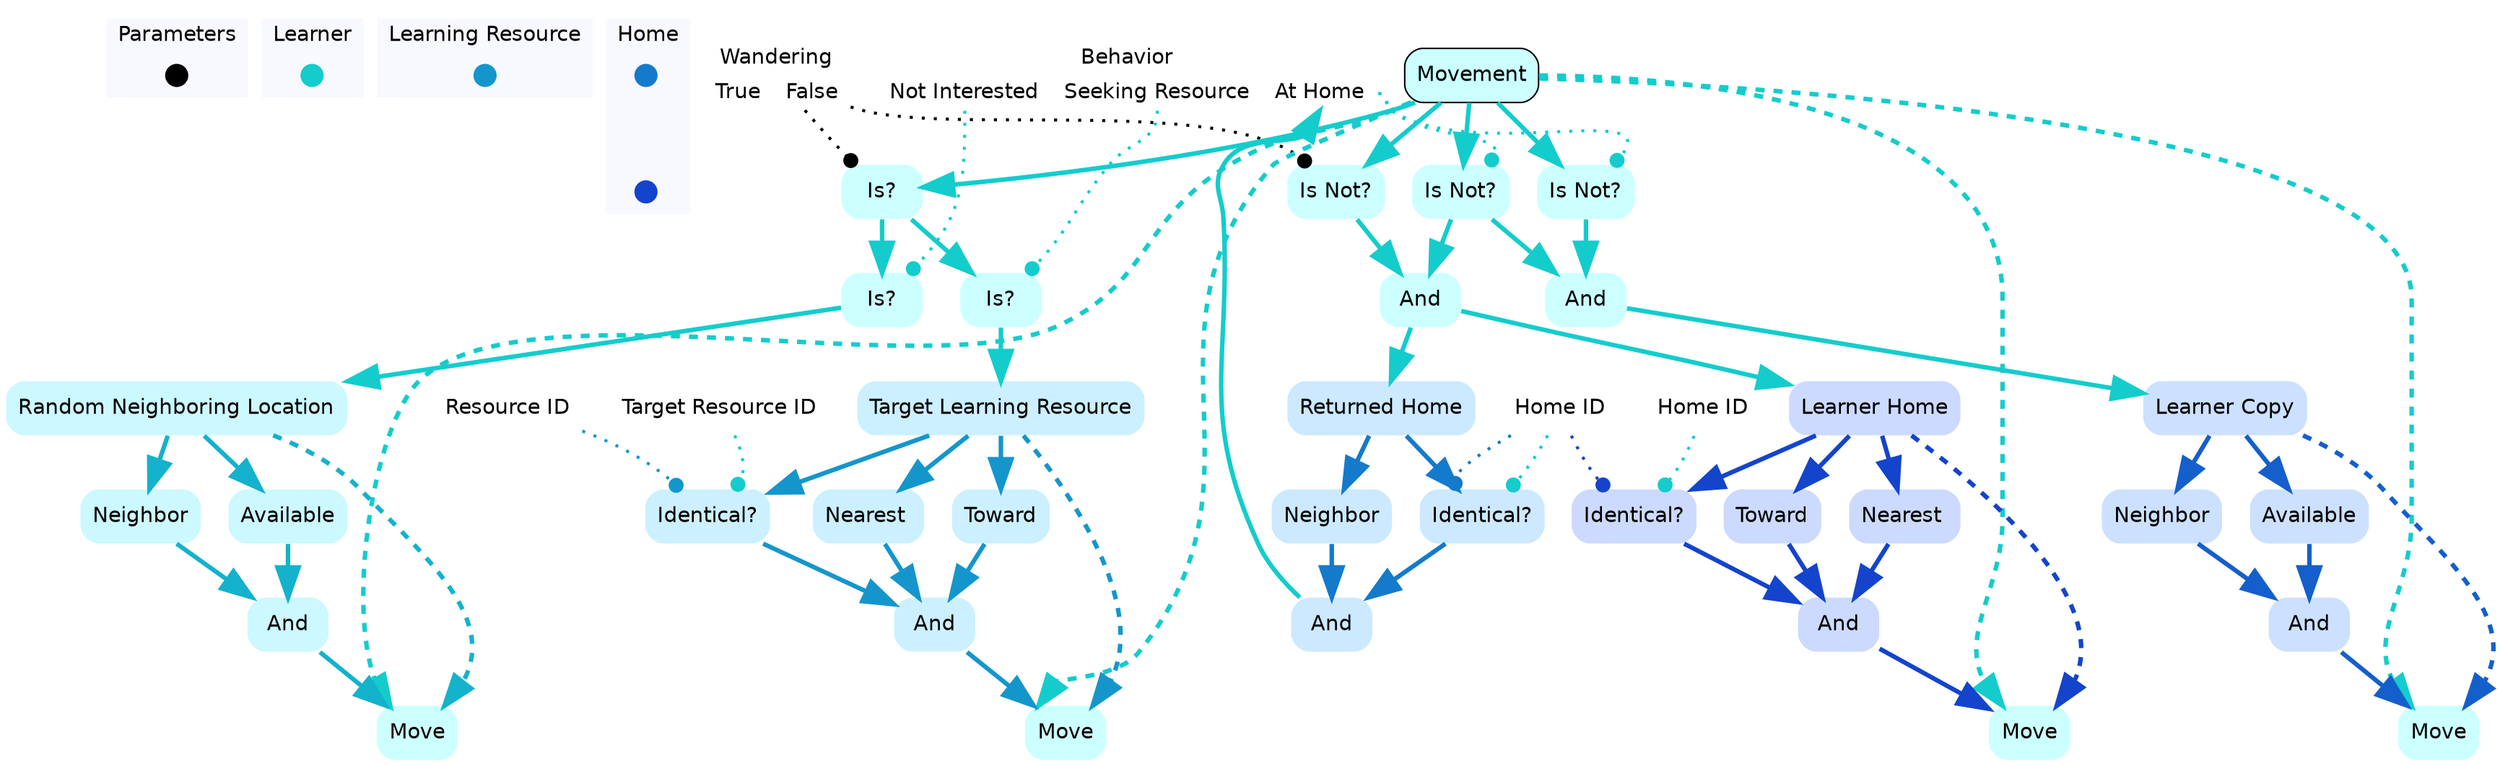 digraph movement {

	subgraph clustercontextKey {
		fontname=Helvetica;
		label="Parameters";
		style="filled";
		fillcolor=ghostwhite;
		color=white;
		labeljust=l;
		contextOverview [style=filled,shape=point,fixedsize=true,width=.2,height=.2,fontcolor=white,color="black",label=""];
	}
	subgraph clusterlearnerKey {
		fontname=Helvetica;
		nodesep=0.1;
		style="filled";
		fillcolor=ghostwhite;
		label="Learner";
		color=white;
		labeljust=l;
		movementOverview [fontname=Helvetica,style=filled,shape=point,fixedsize=true,width=.2,height=.2,fontcolor=white,color="0.5, 0.9 , 0.8",label="",URL="learner__Overview.svg"];

	}
	subgraph clusterlearningResourceKey {
		fontname=Helvetica;
		nodesep=0.1;
		style="filled";
		fillcolor=ghostwhite;
		label="Learning Resource";
		color=white;
		labeljust=l;
		targetLearningResourceOverview [fontname=Helvetica,style=filled,shape=point,fixedsize=true,width=.2,height=.2,fontcolor=white,color="0.549, 0.9 , 0.8",label="",URL="learningResource__Overview.svg"];

	}
	subgraph clusterhomeKey {
		fontname=Helvetica;
		nodesep=0.1;
		style="filled";
		fillcolor=ghostwhite;
		label="Home";
		color=white;
		labeljust=l;
		returnedHomeOverview [fontname=Helvetica,style=filled,shape=point,fixedsize=true,width=.2,height=.2,fontcolor=white,color="0.574, 0.9 , 0.8",label="",URL="home__Overview.svg"];
		learnerHomeOverview [fontname=Helvetica,style=filled,shape=point,fixedsize=true,width=.2,height=.2,fontcolor=white,color="0.623, 0.9 , 0.8",label="",URL="home__Overview.svg"];
returnedHomeOverview -> learnerHomeOverview [style=invis];
	}
		learnerbehaviorRecord [shape=record,fontname=Helvetica,style=filled,color=none,fillcolor=white,label="{<learnerbehavior> Behavior | {<learnerbehaviornotInterested> Not Interested|<learnerbehaviorseekingResource> Seeking Resource|<learnerbehavioratHome> At Home}}"];
		spatialResourceswanderingRecord [shape=record,fontname=Helvetica,style=filled,color=none,fillcolor=white,label="{<spatialResourceswanderingRecord> Wandering | {<true> True| <false> False}}"];
		homehomeID [shape=none,fontsize=14,style="filled",fontname=Helvetica,color=none,fillcolor=white,label="Home ID"];
		learnerhomeID [shape=none,fontsize=14,style="filled",fontname=Helvetica,color=none,fillcolor=white,label="Home ID"];
		learnerbehaviorRecord [shape=record,fontname=Helvetica,style=filled,color=none,fillcolor=white,label="{<learnerbehavior> Behavior | {<learnerbehaviornotInterested> Not Interested|<learnerbehaviorseekingResource> Seeking Resource|<learnerbehavioratHome> At Home}}"];
		learningResourceresourceID [shape=none,fontsize=14,style="filled",fontname=Helvetica,color=none,fillcolor=white,label="Resource ID"];
		learnertargetResourceID [shape=none,fontsize=14,style="filled",fontname=Helvetica,color=none,fillcolor=white,label="Target Resource ID"];

//subgraph clustermovement {
	//style=filled;
	//color=white;
	//fillcolor="0.0, 0.0, 0.98";
		movement [shape=box,style="rounded,filled",fontname=Helvetica,color=black,fillcolor="0.5, 0.2, 1.0",label="Movement",URL="learner_movement.svg"];
	movement ->  identityWanderingQuery [color="0.5, 0.9 , 0.8",penwidth=3.0,arrowsize=2.0];
	movement ->  notWandering [color="0.5, 0.9 , 0.8",penwidth=3.0,arrowsize=2.0];
	movement ->  behaviorDifferentAtHomeQuery [color="0.5, 0.9 , 0.8",penwidth=3.0,arrowsize=2.0];
	movement ->  behaviorDifferentAtHomeQueryCopy [color="0.5, 0.9 , 0.8",penwidth=3.0,arrowsize=2.0];
		nearestQueryCopy [shape=none,style="rounded,filled",fontname=Helvetica,color="0.549, 0.2, 1.0",label="Nearest "];
	nearestQueryCopy ->  _SoughtResourceAndTowardQueryCopy_ [color="0.549, 0.9 , 0.8",penwidth=3.0,arrowsize=2.0];
		_SoughtResourceAndTowardQueryCopy_ [shape=none,style="rounded,filled",fontname=Helvetica,color="0.549, 0.2, 1.0",label="And"];
	_SoughtResourceAndTowardQueryCopy_ ->  moveLearnerCopyCopy [color="0.549, 0.9 , 0.8",penwidth=3.0,arrowsize=2.0];
		behaviorIdenticalNotInterestedQuery [shape=none,style="rounded,filled",fontname=Helvetica,color="0.5, 0.2, 1.0",label="Is?"];
	behaviorIdenticalNotInterestedQuery ->  randomNeighboringLocation [color="0.5, 0.9 , 0.8",penwidth=3.0,arrowsize=2.0];
		availableQueryCopy [shape=none,style="rounded,filled",fontname=Helvetica,color="0.524, 0.2, 1.0",label="Available"];
	availableQueryCopy ->  _And_NeighborQueryCopyCopy [color="0.524, 0.9 , 0.8",penwidth=3.0,arrowsize=2.0];
		identityWanderingQuery [shape=none,style="rounded,filled",fontname=Helvetica,color="0.5, 0.2, 1.0",label="Is?"];
	identityWanderingQuery ->  behaviorIdenticalSeekingResourceQuery [color="0.5, 0.9 , 0.8",penwidth=3.0,arrowsize=2.0];
	identityWanderingQuery ->  behaviorIdenticalNotInterestedQuery [color="0.5, 0.9 , 0.8",penwidth=3.0,arrowsize=2.0];
		nearestQueryCopyCopy [shape=none,style="rounded,filled",fontname=Helvetica,color="0.623, 0.2, 1.0",label="Nearest "];
	nearestQueryCopyCopy ->  _TowardQueryAndAvailableQueryCopy_ [color="0.623, 0.9 , 0.8",penwidth=3.0,arrowsize=2.0];
		_HomeIDIdenticalHomeIDQueryCopyAndNeighborQuery_ [shape=none,style="rounded,filled",fontname=Helvetica,color="0.574, 0.2, 1.0",label="And"];
			_HomeIDIdenticalHomeIDQueryCopyAndNeighborQuery_ ->  learnerbehaviorRecord:learnerbehavioratHome [color="0.5, 0.9 , 0.8",penwidth=3.0,arrowsize=2.0];
		homeIDIdenticalHomeIDQuery [shape=none,style="rounded,filled",fontname=Helvetica,color="0.623, 0.2, 1.0",label="Identical?"];
	homeIDIdenticalHomeIDQuery ->  _TowardQueryAndAvailableQueryCopy_ [color="0.623, 0.9 , 0.8",penwidth=3.0,arrowsize=2.0];
		_And_NeighborQueryCopyCopy [shape=none,style="rounded,filled",fontname=Helvetica,color="0.524, 0.2, 1.0",label="And"];
	_And_NeighborQueryCopyCopy ->  moveLearnerCopy [color="0.524, 0.9 , 0.8",penwidth=3.0,arrowsize=2.0];
		moveLearnerCopyCopyCopy [shape=none,style="rounded,filled",fontname=Helvetica,color="0.5, 0.2, 1.0",label="Move"];
	movement ->  moveLearnerCopyCopyCopy:nw [style=dashed,color="0.5, 0.9 , 0.8",penwidth=3.0,arrowsize=2.0];
	learnerCopy -> moveLearnerCopyCopyCopy:ne [style=dashed,color="0.599, 0.9 , 0.8",penwidth=3.0,arrowsize=2.0];
		notWandering [shape=none,style="rounded,filled",fontname=Helvetica,color="0.5, 0.2, 1.0",label="Is Not?"];
	notWandering ->  _BehaviorDifferentAtHomeQueryAndNotWandering_ [color="0.5, 0.9 , 0.8",penwidth=3.0,arrowsize=2.0];
		moveHome [shape=none,style="rounded,filled",fontname=Helvetica,color="0.5, 0.2, 1.0",label="Move"];
	movement ->  moveHome:nw [style=dashed,color="0.5, 0.9 , 0.8",penwidth=3.0,arrowsize=2.0];
	learnerHome -> moveHome:ne [style=dashed,color="0.623, 0.9 , 0.8",penwidth=3.0,arrowsize=2.0];
		moveLearnerCopyCopy [shape=none,style="rounded,filled",fontname=Helvetica,color="0.5, 0.2, 1.0",label="Move"];
	movement ->  moveLearnerCopyCopy:nw [style=dashed,color="0.5, 0.9 , 0.8",penwidth=3.0,arrowsize=2.0];
	targetLearningResource -> moveLearnerCopyCopy:ne [style=dashed,color="0.549, 0.9 , 0.8",penwidth=3.0,arrowsize=2.0];
		returnedHome [shape=none,style="rounded,filled",fontname=Helvetica,color=gray,fillcolor="0.574, 0.2, 1.0",label="Returned Home"];
	returnedHome ->  neighborQuery [color="0.574, 0.9 , 0.8",penwidth=3.0,arrowsize=2.0];
	returnedHome ->  homeIDIdenticalHomeIDQueryCopy [color="0.574, 0.9 , 0.8",penwidth=3.0,arrowsize=2.0];
		neighborQueryCopy [shape=none,style="rounded,filled",fontname=Helvetica,color="0.599, 0.2, 1.0",label="Neighbor"];
	neighborQueryCopy ->  _And__Unspecified_QueryCopy [color="0.599, 0.9 , 0.8",penwidth=3.0,arrowsize=2.0];
		towardQuery [shape=none,style="rounded,filled",fontname=Helvetica,color="0.623, 0.2, 1.0",label="Toward"];
	towardQuery ->  _TowardQueryAndAvailableQueryCopy_ [color="0.623, 0.9 , 0.8",penwidth=3.0,arrowsize=2.0];
		homeIDIdenticalHomeIDQueryCopy [shape=none,style="rounded,filled",fontname=Helvetica,color="0.574, 0.2, 1.0",label="Identical?"];
	homeIDIdenticalHomeIDQueryCopy ->  _HomeIDIdenticalHomeIDQueryCopyAndNeighborQuery_ [color="0.574, 0.9 , 0.8",penwidth=3.0,arrowsize=2.0];
		towardQueryCopy [shape=none,style="rounded,filled",fontname=Helvetica,color="0.549, 0.2, 1.0",label="Toward"];
	towardQueryCopy ->  _SoughtResourceAndTowardQueryCopy_ [color="0.549, 0.9 , 0.8",penwidth=3.0,arrowsize=2.0];
		_And_BehaviorDifferentAtHomeQueryCopy [shape=none,style="rounded,filled",fontname=Helvetica,color="0.5, 0.2, 1.0",label="And"];
	_And_BehaviorDifferentAtHomeQueryCopy ->  learnerCopy [color="0.5, 0.9 , 0.8",penwidth=3.0,arrowsize=2.0];
		availableQueryCopyCopy [shape=none,style="rounded,filled",fontname=Helvetica,color="0.599, 0.2, 1.0",label="Available"];
	availableQueryCopyCopy ->  _And__Unspecified_QueryCopy [color="0.599, 0.9 , 0.8",penwidth=3.0,arrowsize=2.0];
		moveLearnerCopy [shape=none,style="rounded,filled",fontname=Helvetica,color="0.5, 0.2, 1.0",label="Move"];
	movement ->  moveLearnerCopy:nw [style=dashed,color="0.5, 0.9 , 0.8",penwidth=3.0,arrowsize=2.0];
	randomNeighboringLocation -> moveLearnerCopy:ne [style=dashed,color="0.524, 0.9 , 0.8",penwidth=3.0,arrowsize=2.0];
		learnerCopy [shape=none,style="rounded,filled",fontname=Helvetica,color=gray,fillcolor="0.599, 0.2, 1.0",label="Learner Copy"];
	learnerCopy ->  availableQueryCopyCopy [color="0.599, 0.9 , 0.8",penwidth=3.0,arrowsize=2.0];
	learnerCopy ->  neighborQueryCopy [color="0.599, 0.9 , 0.8",penwidth=3.0,arrowsize=2.0];
		neighborQuery [shape=none,style="rounded,filled",fontname=Helvetica,color="0.574, 0.2, 1.0",label="Neighbor"];
	neighborQuery ->  _HomeIDIdenticalHomeIDQueryCopyAndNeighborQuery_ [color="0.574, 0.9 , 0.8",penwidth=3.0,arrowsize=2.0];
		behaviorIdenticalSeekingResourceQuery [shape=none,style="rounded,filled",fontname=Helvetica,color="0.5, 0.2, 1.0",label="Is?"];
	behaviorIdenticalSeekingResourceQuery ->  targetLearningResource [color="0.5, 0.9 , 0.8",penwidth=3.0,arrowsize=2.0];
		behaviorDifferentAtHomeQueryCopy [shape=none,style="rounded,filled",fontname=Helvetica,color="0.5, 0.2, 1.0",label="Is Not?"];
	behaviorDifferentAtHomeQueryCopy ->  _And_BehaviorDifferentAtHomeQueryCopy [color="0.5, 0.9 , 0.8",penwidth=3.0,arrowsize=2.0];
		randomNeighboringLocation [shape=none,style="rounded,filled",fontname=Helvetica,color=gray,fillcolor="0.524, 0.2, 1.0",label="Random Neighboring Location"];
	randomNeighboringLocation ->  neighborQueryCopyCopy [color="0.524, 0.9 , 0.8",penwidth=3.0,arrowsize=2.0];
	randomNeighboringLocation ->  availableQueryCopy [color="0.524, 0.9 , 0.8",penwidth=3.0,arrowsize=2.0];
		_TowardQueryAndAvailableQueryCopy_ [shape=none,style="rounded,filled",fontname=Helvetica,color="0.623, 0.2, 1.0",label="And"];
	_TowardQueryAndAvailableQueryCopy_ ->  moveHome [color="0.623, 0.9 , 0.8",penwidth=3.0,arrowsize=2.0];
		resourceIDIdenticalTargetResourceIDQuery [shape=none,style="rounded,filled",fontname=Helvetica,color="0.549, 0.2, 1.0",label="Identical?"];
	resourceIDIdenticalTargetResourceIDQuery ->  _SoughtResourceAndTowardQueryCopy_ [color="0.549, 0.9 , 0.8",penwidth=3.0,arrowsize=2.0];
		_BehaviorDifferentAtHomeQueryAndNotWandering_ [shape=none,style="rounded,filled",fontname=Helvetica,color="0.5, 0.2, 1.0",label="And"];
	_BehaviorDifferentAtHomeQueryAndNotWandering_ ->  returnedHome [color="0.5, 0.9 , 0.8",penwidth=3.0,arrowsize=2.0];
	_BehaviorDifferentAtHomeQueryAndNotWandering_ ->  learnerHome [color="0.5, 0.9 , 0.8",penwidth=3.0,arrowsize=2.0];
		_And__Unspecified_QueryCopy [shape=none,style="rounded,filled",fontname=Helvetica,color="0.599, 0.2, 1.0",label="And"];
	_And__Unspecified_QueryCopy ->  moveLearnerCopyCopyCopy [color="0.599, 0.9 , 0.8",penwidth=3.0,arrowsize=2.0];
		targetLearningResource [shape=none,style="rounded,filled",fontname=Helvetica,color=gray,fillcolor="0.549, 0.2, 1.0",label="Target Learning Resource"];
	targetLearningResource ->  resourceIDIdenticalTargetResourceIDQuery [color="0.549, 0.9 , 0.8",penwidth=3.0,arrowsize=2.0];
	targetLearningResource ->  towardQueryCopy [color="0.549, 0.9 , 0.8",penwidth=3.0,arrowsize=2.0];
	targetLearningResource ->  nearestQueryCopy [color="0.549, 0.9 , 0.8",penwidth=3.0,arrowsize=2.0];
		neighborQueryCopyCopy [shape=none,style="rounded,filled",fontname=Helvetica,color="0.524, 0.2, 1.0",label="Neighbor"];
	neighborQueryCopyCopy ->  _And_NeighborQueryCopyCopy [color="0.524, 0.9 , 0.8",penwidth=3.0,arrowsize=2.0];
		learnerHome [shape=none,style="rounded,filled",fontname=Helvetica,color=gray,fillcolor="0.623, 0.2, 1.0",label="Learner Home"];
	learnerHome ->  homeIDIdenticalHomeIDQuery [color="0.623, 0.9 , 0.8",penwidth=3.0,arrowsize=2.0];
	learnerHome ->  towardQuery [color="0.623, 0.9 , 0.8",penwidth=3.0,arrowsize=2.0];
	learnerHome ->  nearestQueryCopyCopy [color="0.623, 0.9 , 0.8",penwidth=3.0,arrowsize=2.0];
		behaviorDifferentAtHomeQuery [shape=none,style="rounded,filled",fontname=Helvetica,color="0.5, 0.2, 1.0",label="Is Not?"];
	behaviorDifferentAtHomeQuery ->  _BehaviorDifferentAtHomeQueryAndNotWandering_ [color="0.5, 0.9 , 0.8",penwidth=3.0,arrowsize=2.0];
	behaviorDifferentAtHomeQuery ->  _And_BehaviorDifferentAtHomeQueryCopy [color="0.5, 0.9 , 0.8",penwidth=3.0,arrowsize=2.0];
//}
		learnerbehaviorRecord:learnerbehaviornotInterested -> behaviorIdenticalNotInterestedQuery:ne [style=dotted,arrowhead=dot,color="0.5, 0.9 , 0.8",penwidth=2.0];
		spatialResourceswanderingRecord -> identityWanderingQuery:nw [style=dotted,arrowhead=dot,color=black,penwidth=2.0];
		homehomeID -> homeIDIdenticalHomeIDQuery:nw [style=dotted,arrowhead=dot,color="0.623, 0.9 , 0.8",penwidth=2.0];
		learnerhomeID -> homeIDIdenticalHomeIDQuery:ne [style=dotted,arrowhead=dot,color="0.5, 0.9 , 0.8",penwidth=2.0];
		spatialResourceswanderingRecord -> notWandering:nw [style=dotted,arrowhead=dot,color=black,penwidth=2.0];
		homehomeID -> homeIDIdenticalHomeIDQueryCopy:nw [style=dotted,arrowhead=dot,color="0.574, 0.9 , 0.8",penwidth=2.0];
		homehomeID -> homeIDIdenticalHomeIDQueryCopy:ne [style=dotted,arrowhead=dot,color="0.5, 0.9 , 0.8",penwidth=2.0];
		learnerbehaviorRecord:learnerbehaviorseekingResource -> behaviorIdenticalSeekingResourceQuery:ne [style=dotted,arrowhead=dot,color="0.5, 0.9 , 0.8",penwidth=2.0];
		learnerbehaviorRecord:learnerbehavioratHome -> behaviorDifferentAtHomeQueryCopy:ne [style=dotted,arrowhead=dot,color="0.5, 0.9 , 0.8",penwidth=2.0];
		learningResourceresourceID -> resourceIDIdenticalTargetResourceIDQuery:nw [style=dotted,arrowhead=dot,color="0.549, 0.9 , 0.8",penwidth=2.0];
		learnertargetResourceID -> resourceIDIdenticalTargetResourceIDQuery:ne [style=dotted,arrowhead=dot,color="0.5, 0.9 , 0.8",penwidth=2.0];
		learnerbehaviorRecord:learnerbehavioratHome -> behaviorDifferentAtHomeQuery:ne [style=dotted,arrowhead=dot,color="0.5, 0.9 , 0.8",penwidth=2.0];
}
